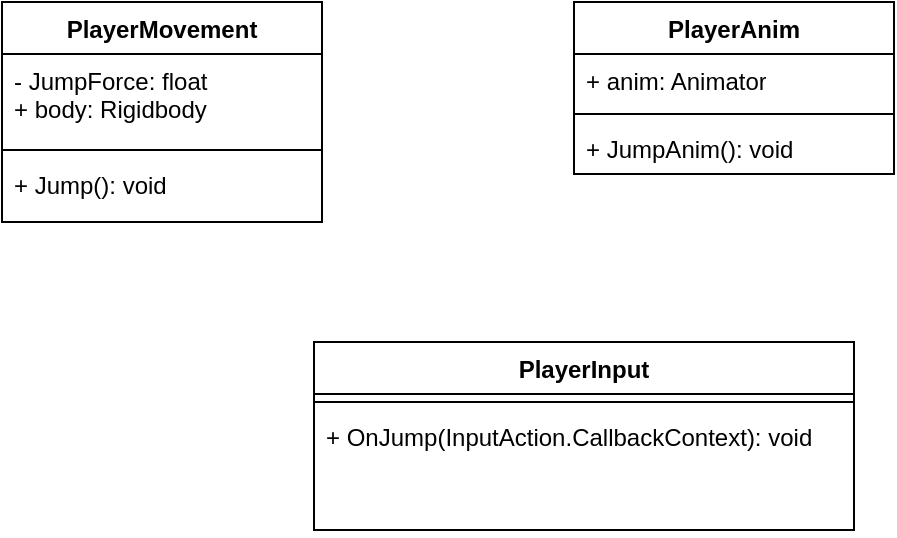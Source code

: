 <mxfile version="22.1.21" type="github">
  <diagram name="Page-1" id="wdmLY_26P9f-C1_KY3Lz">
    <mxGraphModel dx="875" dy="488" grid="1" gridSize="10" guides="1" tooltips="1" connect="1" arrows="1" fold="1" page="1" pageScale="1" pageWidth="827" pageHeight="1169" math="0" shadow="0">
      <root>
        <mxCell id="0" />
        <mxCell id="1" parent="0" />
        <mxCell id="X7963S4kCYDM1sW808jM-11" value="PlayerMovement" style="swimlane;fontStyle=1;align=center;verticalAlign=top;childLayout=stackLayout;horizontal=1;startSize=26;horizontalStack=0;resizeParent=1;resizeParentMax=0;resizeLast=0;collapsible=1;marginBottom=0;whiteSpace=wrap;html=1;" vertex="1" parent="1">
          <mxGeometry x="334" y="200" width="160" height="110" as="geometry" />
        </mxCell>
        <mxCell id="X7963S4kCYDM1sW808jM-12" value="- JumpForce: float&lt;br&gt;+ body: Rigidbody&lt;br&gt;" style="text;strokeColor=none;fillColor=none;align=left;verticalAlign=top;spacingLeft=4;spacingRight=4;overflow=hidden;rotatable=0;points=[[0,0.5],[1,0.5]];portConstraint=eastwest;whiteSpace=wrap;html=1;" vertex="1" parent="X7963S4kCYDM1sW808jM-11">
          <mxGeometry y="26" width="160" height="44" as="geometry" />
        </mxCell>
        <mxCell id="X7963S4kCYDM1sW808jM-13" value="" style="line;strokeWidth=1;fillColor=none;align=left;verticalAlign=middle;spacingTop=-1;spacingLeft=3;spacingRight=3;rotatable=0;labelPosition=right;points=[];portConstraint=eastwest;strokeColor=inherit;" vertex="1" parent="X7963S4kCYDM1sW808jM-11">
          <mxGeometry y="70" width="160" height="8" as="geometry" />
        </mxCell>
        <mxCell id="X7963S4kCYDM1sW808jM-14" value="+ Jump(): void" style="text;strokeColor=none;fillColor=none;align=left;verticalAlign=top;spacingLeft=4;spacingRight=4;overflow=hidden;rotatable=0;points=[[0,0.5],[1,0.5]];portConstraint=eastwest;whiteSpace=wrap;html=1;" vertex="1" parent="X7963S4kCYDM1sW808jM-11">
          <mxGeometry y="78" width="160" height="32" as="geometry" />
        </mxCell>
        <mxCell id="X7963S4kCYDM1sW808jM-21" value="PlayerAnim" style="swimlane;fontStyle=1;align=center;verticalAlign=top;childLayout=stackLayout;horizontal=1;startSize=26;horizontalStack=0;resizeParent=1;resizeParentMax=0;resizeLast=0;collapsible=1;marginBottom=0;whiteSpace=wrap;html=1;" vertex="1" parent="1">
          <mxGeometry x="620" y="200" width="160" height="86" as="geometry" />
        </mxCell>
        <mxCell id="X7963S4kCYDM1sW808jM-22" value="+ anim: Animator" style="text;strokeColor=none;fillColor=none;align=left;verticalAlign=top;spacingLeft=4;spacingRight=4;overflow=hidden;rotatable=0;points=[[0,0.5],[1,0.5]];portConstraint=eastwest;whiteSpace=wrap;html=1;" vertex="1" parent="X7963S4kCYDM1sW808jM-21">
          <mxGeometry y="26" width="160" height="26" as="geometry" />
        </mxCell>
        <mxCell id="X7963S4kCYDM1sW808jM-23" value="" style="line;strokeWidth=1;fillColor=none;align=left;verticalAlign=middle;spacingTop=-1;spacingLeft=3;spacingRight=3;rotatable=0;labelPosition=right;points=[];portConstraint=eastwest;strokeColor=inherit;" vertex="1" parent="X7963S4kCYDM1sW808jM-21">
          <mxGeometry y="52" width="160" height="8" as="geometry" />
        </mxCell>
        <mxCell id="X7963S4kCYDM1sW808jM-24" value="+ JumpAnim(): void" style="text;strokeColor=none;fillColor=none;align=left;verticalAlign=top;spacingLeft=4;spacingRight=4;overflow=hidden;rotatable=0;points=[[0,0.5],[1,0.5]];portConstraint=eastwest;whiteSpace=wrap;html=1;" vertex="1" parent="X7963S4kCYDM1sW808jM-21">
          <mxGeometry y="60" width="160" height="26" as="geometry" />
        </mxCell>
        <mxCell id="X7963S4kCYDM1sW808jM-25" value="PlayerInput" style="swimlane;fontStyle=1;align=center;verticalAlign=top;childLayout=stackLayout;horizontal=1;startSize=26;horizontalStack=0;resizeParent=1;resizeParentMax=0;resizeLast=0;collapsible=1;marginBottom=0;whiteSpace=wrap;html=1;" vertex="1" parent="1">
          <mxGeometry x="490" y="370" width="270" height="94" as="geometry" />
        </mxCell>
        <mxCell id="X7963S4kCYDM1sW808jM-27" value="" style="line;strokeWidth=1;fillColor=none;align=left;verticalAlign=middle;spacingTop=-1;spacingLeft=3;spacingRight=3;rotatable=0;labelPosition=right;points=[];portConstraint=eastwest;strokeColor=inherit;" vertex="1" parent="X7963S4kCYDM1sW808jM-25">
          <mxGeometry y="26" width="270" height="8" as="geometry" />
        </mxCell>
        <mxCell id="X7963S4kCYDM1sW808jM-28" value="+ OnJump(InputAction.CallbackContext): void" style="text;strokeColor=none;fillColor=none;align=left;verticalAlign=top;spacingLeft=4;spacingRight=4;overflow=hidden;rotatable=0;points=[[0,0.5],[1,0.5]];portConstraint=eastwest;whiteSpace=wrap;html=1;" vertex="1" parent="X7963S4kCYDM1sW808jM-25">
          <mxGeometry y="34" width="270" height="60" as="geometry" />
        </mxCell>
      </root>
    </mxGraphModel>
  </diagram>
</mxfile>
